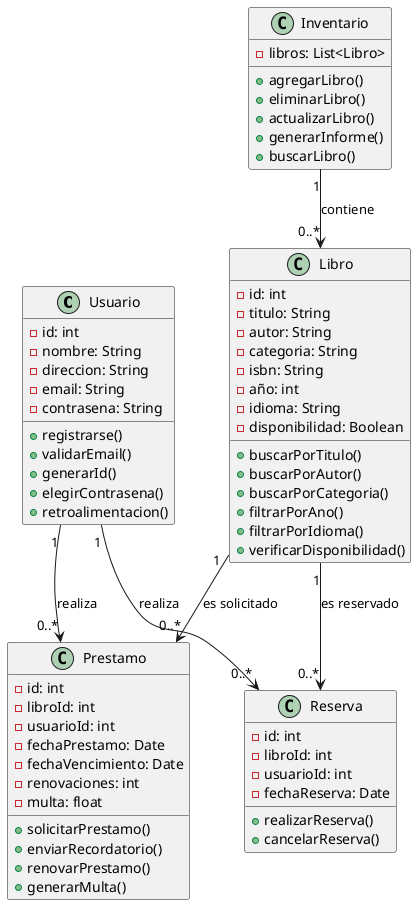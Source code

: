 @startuml

class Usuario {
    - id: int
    - nombre: String
    - direccion: String
    - email: String
    - contrasena: String
    + registrarse()
    + validarEmail()
    + generarId()
    + elegirContrasena()
    + retroalimentacion()
}

class Libro {
    - id: int
    - titulo: String
    - autor: String
    - categoria: String
    - isbn: String
    - año: int
    - idioma: String
    - disponibilidad: Boolean
    + buscarPorTitulo()
    + buscarPorAutor()
    + buscarPorCategoria()
    + filtrarPorAno()
    + filtrarPorIdioma()
    + verificarDisponibilidad()
}

class Prestamo {
    - id: int
    - libroId: int
    - usuarioId: int
    - fechaPrestamo: Date
    - fechaVencimiento: Date
    - renovaciones: int
    - multa: float
    + solicitarPrestamo()
    + enviarRecordatorio()
    + renovarPrestamo()
    + generarMulta()
}

class Reserva {
    - id: int
    - libroId: int
    - usuarioId: int
    - fechaReserva: Date
    + realizarReserva()
    + cancelarReserva()
}

class Inventario {
    - libros: List<Libro>
    + agregarLibro()
    + eliminarLibro()
    + actualizarLibro()
    + generarInforme()
    + buscarLibro()
}

Usuario "1" --> "0..*" Prestamo : realiza
Usuario "1" --> "0..*" Reserva : realiza
Libro "1" --> "0..*" Prestamo : es solicitado
Libro "1" --> "0..*" Reserva : es reservado
Inventario "1" --> "0..*" Libro : contiene

@enduml

